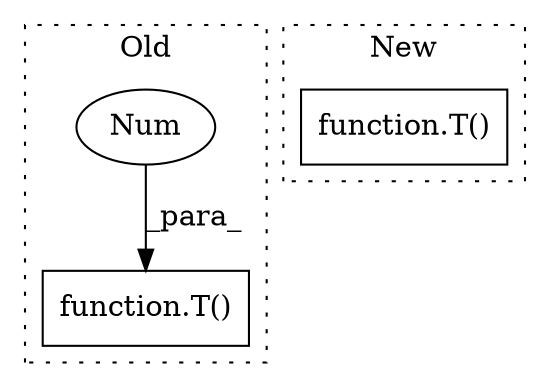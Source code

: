 digraph G {
subgraph cluster0 {
1 [label="function.T()" a="75" s="18556,18561" l="2,25" shape="box"];
3 [label="Num" a="76" s="18558" l="3" shape="ellipse"];
label = "Old";
style="dotted";
}
subgraph cluster1 {
2 [label="function.T()" a="75" s="19609,19631" l="2,1" shape="box"];
label = "New";
style="dotted";
}
3 -> 1 [label="_para_"];
}
